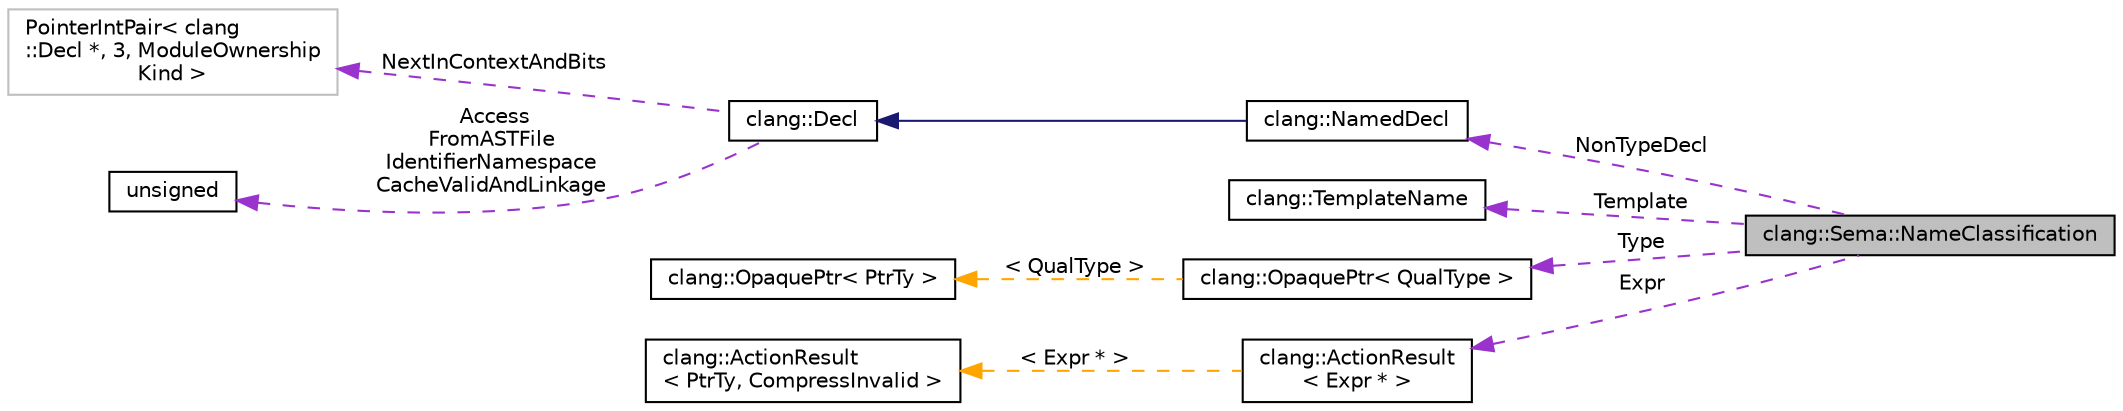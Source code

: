 digraph "clang::Sema::NameClassification"
{
 // LATEX_PDF_SIZE
  bgcolor="transparent";
  edge [fontname="Helvetica",fontsize="10",labelfontname="Helvetica",labelfontsize="10"];
  node [fontname="Helvetica",fontsize="10",shape=record];
  rankdir="LR";
  Node1 [label="clang::Sema::NameClassification",height=0.2,width=0.4,color="black", fillcolor="grey75", style="filled", fontcolor="black",tooltip=" "];
  Node2 -> Node1 [dir="back",color="darkorchid3",fontsize="10",style="dashed",label=" NonTypeDecl" ,fontname="Helvetica"];
  Node2 [label="clang::NamedDecl",height=0.2,width=0.4,color="black",URL="$classclang_1_1NamedDecl.html",tooltip="This represents a decl that may have a name."];
  Node3 -> Node2 [dir="back",color="midnightblue",fontsize="10",style="solid",fontname="Helvetica"];
  Node3 [label="clang::Decl",height=0.2,width=0.4,color="black",URL="$classclang_1_1Decl.html",tooltip="Decl - This represents one declaration (or definition), e.g."];
  Node4 -> Node3 [dir="back",color="darkorchid3",fontsize="10",style="dashed",label=" NextInContextAndBits" ,fontname="Helvetica"];
  Node4 [label="PointerIntPair\< clang\l::Decl *, 3, ModuleOwnership\lKind \>",height=0.2,width=0.4,color="grey75",tooltip=" "];
  Node5 -> Node3 [dir="back",color="darkorchid3",fontsize="10",style="dashed",label=" Access\nFromASTFile\nIdentifierNamespace\nCacheValidAndLinkage" ,fontname="Helvetica"];
  Node5 [label="unsigned",height=0.2,width=0.4,color="black",URL="$classunsigned.html",tooltip=" "];
  Node6 -> Node1 [dir="back",color="darkorchid3",fontsize="10",style="dashed",label=" Template" ,fontname="Helvetica"];
  Node6 [label="clang::TemplateName",height=0.2,width=0.4,color="black",URL="$classclang_1_1TemplateName.html",tooltip="Represents a C++ template name within the type system."];
  Node7 -> Node1 [dir="back",color="darkorchid3",fontsize="10",style="dashed",label=" Type" ,fontname="Helvetica"];
  Node7 [label="clang::OpaquePtr\< QualType \>",height=0.2,width=0.4,color="black",URL="$classclang_1_1OpaquePtr.html",tooltip=" "];
  Node8 -> Node7 [dir="back",color="orange",fontsize="10",style="dashed",label=" \< QualType \>" ,fontname="Helvetica"];
  Node8 [label="clang::OpaquePtr\< PtrTy \>",height=0.2,width=0.4,color="black",URL="$classclang_1_1OpaquePtr.html",tooltip="Wrapper for void* pointer."];
  Node9 -> Node1 [dir="back",color="darkorchid3",fontsize="10",style="dashed",label=" Expr" ,fontname="Helvetica"];
  Node9 [label="clang::ActionResult\l\< Expr * \>",height=0.2,width=0.4,color="black",URL="$classclang_1_1ActionResult.html",tooltip=" "];
  Node10 -> Node9 [dir="back",color="orange",fontsize="10",style="dashed",label=" \< Expr * \>" ,fontname="Helvetica"];
  Node10 [label="clang::ActionResult\l\< PtrTy, CompressInvalid \>",height=0.2,width=0.4,color="black",URL="$classclang_1_1ActionResult.html",tooltip="ActionResult - This structure is used while parsing/acting on expressions, stmts, etc."];
}
